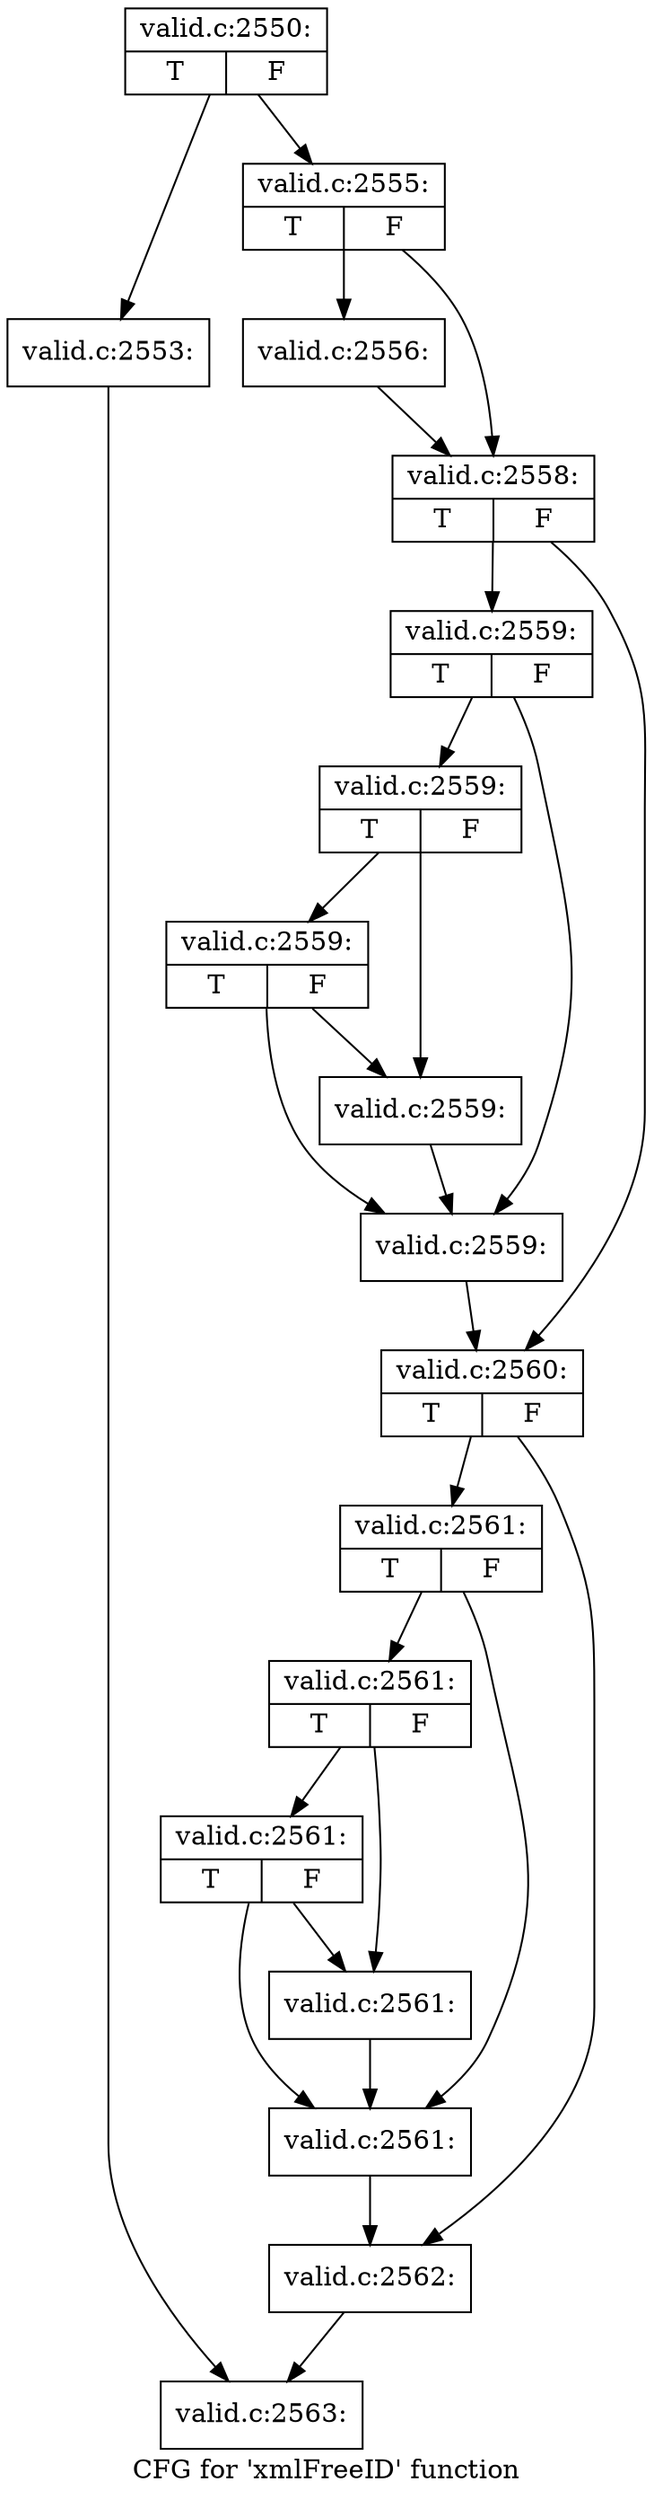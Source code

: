 digraph "CFG for 'xmlFreeID' function" {
	label="CFG for 'xmlFreeID' function";

	Node0x5299f40 [shape=record,label="{valid.c:2550:|{<s0>T|<s1>F}}"];
	Node0x5299f40 -> Node0x529e380;
	Node0x5299f40 -> Node0x529e3d0;
	Node0x529e380 [shape=record,label="{valid.c:2553:}"];
	Node0x529e380 -> Node0x529d500;
	Node0x529e3d0 [shape=record,label="{valid.c:2555:|{<s0>T|<s1>F}}"];
	Node0x529e3d0 -> Node0x529e780;
	Node0x529e3d0 -> Node0x529e7d0;
	Node0x529e780 [shape=record,label="{valid.c:2556:}"];
	Node0x529e780 -> Node0x529e7d0;
	Node0x529e7d0 [shape=record,label="{valid.c:2558:|{<s0>T|<s1>F}}"];
	Node0x529e7d0 -> Node0x529f050;
	Node0x529e7d0 -> Node0x529f0a0;
	Node0x529f050 [shape=record,label="{valid.c:2559:|{<s0>T|<s1>F}}"];
	Node0x529f050 -> Node0x529f590;
	Node0x529f050 -> Node0x529f540;
	Node0x529f590 [shape=record,label="{valid.c:2559:|{<s0>T|<s1>F}}"];
	Node0x529f590 -> Node0x529f820;
	Node0x529f590 -> Node0x529f4f0;
	Node0x529f820 [shape=record,label="{valid.c:2559:|{<s0>T|<s1>F}}"];
	Node0x529f820 -> Node0x529f4f0;
	Node0x529f820 -> Node0x529f540;
	Node0x529f4f0 [shape=record,label="{valid.c:2559:}"];
	Node0x529f4f0 -> Node0x529f540;
	Node0x529f540 [shape=record,label="{valid.c:2559:}"];
	Node0x529f540 -> Node0x529f0a0;
	Node0x529f0a0 [shape=record,label="{valid.c:2560:|{<s0>T|<s1>F}}"];
	Node0x529f0a0 -> Node0x52a01b0;
	Node0x529f0a0 -> Node0x52a0200;
	Node0x52a01b0 [shape=record,label="{valid.c:2561:|{<s0>T|<s1>F}}"];
	Node0x52a01b0 -> Node0x52a0670;
	Node0x52a01b0 -> Node0x52a0620;
	Node0x52a0670 [shape=record,label="{valid.c:2561:|{<s0>T|<s1>F}}"];
	Node0x52a0670 -> Node0x52a0900;
	Node0x52a0670 -> Node0x52a05d0;
	Node0x52a0900 [shape=record,label="{valid.c:2561:|{<s0>T|<s1>F}}"];
	Node0x52a0900 -> Node0x52a05d0;
	Node0x52a0900 -> Node0x52a0620;
	Node0x52a05d0 [shape=record,label="{valid.c:2561:}"];
	Node0x52a05d0 -> Node0x52a0620;
	Node0x52a0620 [shape=record,label="{valid.c:2561:}"];
	Node0x52a0620 -> Node0x52a0200;
	Node0x52a0200 [shape=record,label="{valid.c:2562:}"];
	Node0x52a0200 -> Node0x529d500;
	Node0x529d500 [shape=record,label="{valid.c:2563:}"];
}
